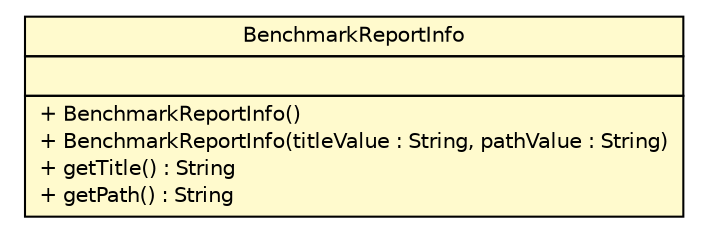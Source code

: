 #!/usr/local/bin/dot
#
# Class diagram 
# Generated by UMLGraph version R5_6 (http://www.umlgraph.org/)
#

digraph G {
	edge [fontname="Helvetica",fontsize=10,labelfontname="Helvetica",labelfontsize=10];
	node [fontname="Helvetica",fontsize=10,shape=plaintext];
	nodesep=0.25;
	ranksep=0.5;
	// com.github.mkolisnyk.cucumber.reporting.types.benchmark.BenchmarkReportInfo
	c2433 [label=<<table title="com.github.mkolisnyk.cucumber.reporting.types.benchmark.BenchmarkReportInfo" border="0" cellborder="1" cellspacing="0" cellpadding="2" port="p" bgcolor="lemonChiffon" href="./BenchmarkReportInfo.html">
		<tr><td><table border="0" cellspacing="0" cellpadding="1">
<tr><td align="center" balign="center"> BenchmarkReportInfo </td></tr>
		</table></td></tr>
		<tr><td><table border="0" cellspacing="0" cellpadding="1">
<tr><td align="left" balign="left">  </td></tr>
		</table></td></tr>
		<tr><td><table border="0" cellspacing="0" cellpadding="1">
<tr><td align="left" balign="left"> + BenchmarkReportInfo() </td></tr>
<tr><td align="left" balign="left"> + BenchmarkReportInfo(titleValue : String, pathValue : String) </td></tr>
<tr><td align="left" balign="left"> + getTitle() : String </td></tr>
<tr><td align="left" balign="left"> + getPath() : String </td></tr>
		</table></td></tr>
		</table>>, URL="./BenchmarkReportInfo.html", fontname="Helvetica", fontcolor="black", fontsize=10.0];
}

